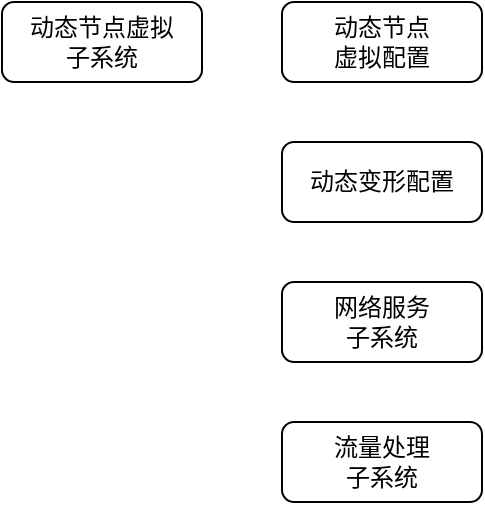 <mxfile version="20.8.23" type="github">
  <diagram name="第 1 页" id="KStQGtEi9p2DytLh7vw1">
    <mxGraphModel dx="1430" dy="737" grid="1" gridSize="10" guides="1" tooltips="1" connect="1" arrows="1" fold="1" page="1" pageScale="1" pageWidth="827" pageHeight="1169" math="0" shadow="0">
      <root>
        <mxCell id="0" />
        <mxCell id="1" parent="0" />
        <mxCell id="NKxcG8WvLp7JqvVt8epf-1" value="动态节点虚拟&lt;br&gt;子系统" style="rounded=1;whiteSpace=wrap;html=1;" vertex="1" parent="1">
          <mxGeometry x="140" y="320" width="100" height="40" as="geometry" />
        </mxCell>
        <mxCell id="NKxcG8WvLp7JqvVt8epf-2" value="动态节点&lt;br&gt;虚拟配置" style="rounded=1;whiteSpace=wrap;html=1;" vertex="1" parent="1">
          <mxGeometry x="280" y="320" width="100" height="40" as="geometry" />
        </mxCell>
        <mxCell id="NKxcG8WvLp7JqvVt8epf-3" value="动态变形配置" style="rounded=1;whiteSpace=wrap;html=1;" vertex="1" parent="1">
          <mxGeometry x="280" y="390" width="100" height="40" as="geometry" />
        </mxCell>
        <mxCell id="NKxcG8WvLp7JqvVt8epf-4" value="网络服务&lt;br&gt;子系统" style="rounded=1;whiteSpace=wrap;html=1;" vertex="1" parent="1">
          <mxGeometry x="280" y="460" width="100" height="40" as="geometry" />
        </mxCell>
        <mxCell id="NKxcG8WvLp7JqvVt8epf-5" value="流量处理&lt;br&gt;子系统" style="rounded=1;whiteSpace=wrap;html=1;" vertex="1" parent="1">
          <mxGeometry x="280" y="530" width="100" height="40" as="geometry" />
        </mxCell>
      </root>
    </mxGraphModel>
  </diagram>
</mxfile>

